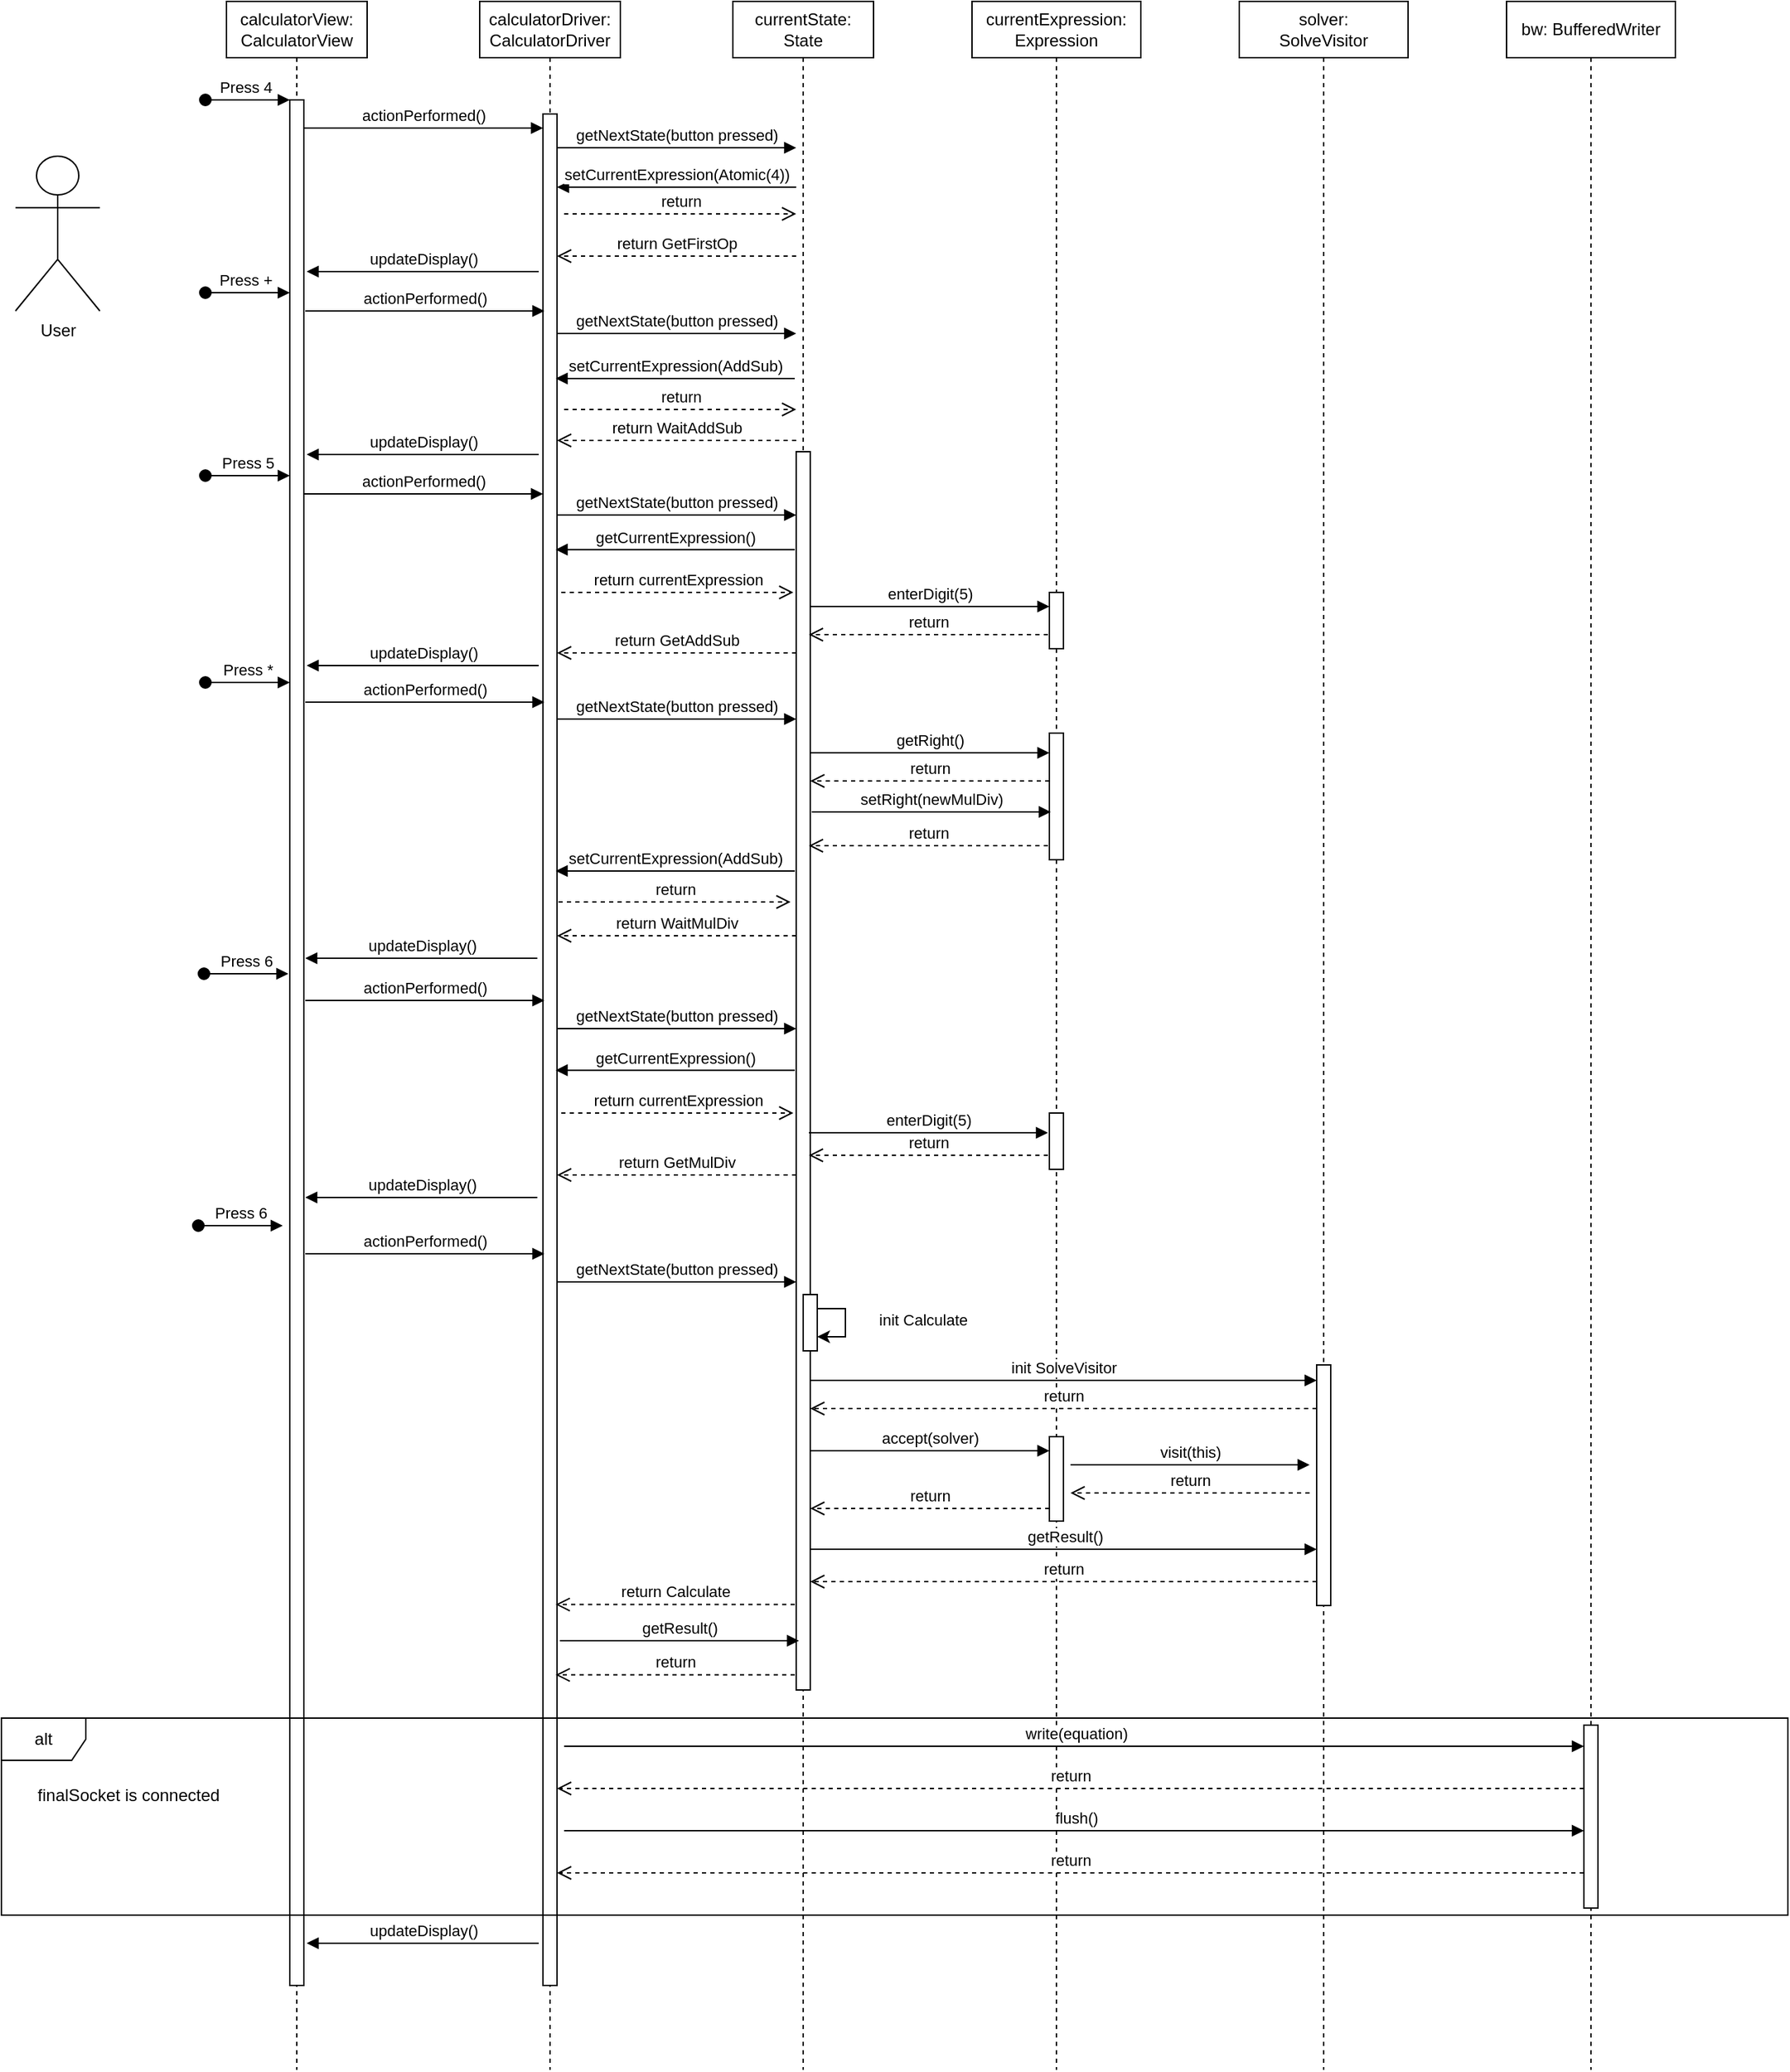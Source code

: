 <mxfile version="24.7.17">
  <diagram name="Page-1" id="2YBvvXClWsGukQMizWep">
    <mxGraphModel dx="3165" dy="1619" grid="0" gridSize="10" guides="1" tooltips="1" connect="1" arrows="1" fold="1" page="0" pageScale="1" pageWidth="850" pageHeight="1100" math="0" shadow="0">
      <root>
        <mxCell id="0" />
        <mxCell id="1" parent="0" />
        <mxCell id="aM9ryv3xv72pqoxQDRHE-1" value="calculatorView: CalculatorView" style="shape=umlLifeline;perimeter=lifelinePerimeter;whiteSpace=wrap;html=1;container=0;dropTarget=0;collapsible=0;recursiveResize=0;outlineConnect=0;portConstraint=eastwest;newEdgeStyle={&quot;edgeStyle&quot;:&quot;elbowEdgeStyle&quot;,&quot;elbow&quot;:&quot;vertical&quot;,&quot;curved&quot;:0,&quot;rounded&quot;:0};" parent="1" vertex="1">
          <mxGeometry x="40" y="40" width="100" height="1470" as="geometry" />
        </mxCell>
        <mxCell id="aM9ryv3xv72pqoxQDRHE-2" value="" style="html=1;points=[];perimeter=orthogonalPerimeter;outlineConnect=0;targetShapes=umlLifeline;portConstraint=eastwest;newEdgeStyle={&quot;edgeStyle&quot;:&quot;elbowEdgeStyle&quot;,&quot;elbow&quot;:&quot;vertical&quot;,&quot;curved&quot;:0,&quot;rounded&quot;:0};" parent="aM9ryv3xv72pqoxQDRHE-1" vertex="1">
          <mxGeometry x="45" y="70" width="10" height="1340" as="geometry" />
        </mxCell>
        <mxCell id="aM9ryv3xv72pqoxQDRHE-3" value="Press 4&amp;nbsp;" style="html=1;verticalAlign=bottom;startArrow=oval;endArrow=block;startSize=8;edgeStyle=elbowEdgeStyle;elbow=vertical;curved=0;rounded=0;" parent="aM9ryv3xv72pqoxQDRHE-1" target="aM9ryv3xv72pqoxQDRHE-2" edge="1">
          <mxGeometry relative="1" as="geometry">
            <mxPoint x="-15" y="70" as="sourcePoint" />
          </mxGeometry>
        </mxCell>
        <mxCell id="aM9ryv3xv72pqoxQDRHE-5" value="calculatorDriver: CalculatorDriver" style="shape=umlLifeline;perimeter=lifelinePerimeter;whiteSpace=wrap;html=1;container=0;dropTarget=0;collapsible=0;recursiveResize=0;outlineConnect=0;portConstraint=eastwest;newEdgeStyle={&quot;edgeStyle&quot;:&quot;elbowEdgeStyle&quot;,&quot;elbow&quot;:&quot;vertical&quot;,&quot;curved&quot;:0,&quot;rounded&quot;:0};" parent="1" vertex="1">
          <mxGeometry x="220" y="40" width="100" height="1470" as="geometry" />
        </mxCell>
        <mxCell id="aM9ryv3xv72pqoxQDRHE-6" value="" style="html=1;points=[];perimeter=orthogonalPerimeter;outlineConnect=0;targetShapes=umlLifeline;portConstraint=eastwest;newEdgeStyle={&quot;edgeStyle&quot;:&quot;elbowEdgeStyle&quot;,&quot;elbow&quot;:&quot;vertical&quot;,&quot;curved&quot;:0,&quot;rounded&quot;:0};" parent="aM9ryv3xv72pqoxQDRHE-5" vertex="1">
          <mxGeometry x="45" y="80" width="10" height="1330" as="geometry" />
        </mxCell>
        <mxCell id="aM9ryv3xv72pqoxQDRHE-7" value="actionPerformed()" style="html=1;verticalAlign=bottom;endArrow=block;edgeStyle=elbowEdgeStyle;elbow=vertical;curved=0;rounded=0;" parent="1" source="aM9ryv3xv72pqoxQDRHE-2" target="aM9ryv3xv72pqoxQDRHE-6" edge="1">
          <mxGeometry relative="1" as="geometry">
            <mxPoint x="195" y="130" as="sourcePoint" />
            <Array as="points">
              <mxPoint x="190" y="130" />
            </Array>
          </mxGeometry>
        </mxCell>
        <mxCell id="aM9ryv3xv72pqoxQDRHE-9" value="updateDisplay()" style="html=1;verticalAlign=bottom;endArrow=block;edgeStyle=elbowEdgeStyle;elbow=vertical;curved=0;rounded=0;" parent="1" edge="1">
          <mxGeometry relative="1" as="geometry">
            <mxPoint x="262.0" y="232" as="sourcePoint" />
            <Array as="points">
              <mxPoint x="187" y="232" />
            </Array>
            <mxPoint x="97" y="232" as="targetPoint" />
          </mxGeometry>
        </mxCell>
        <mxCell id="qVZMZbQw3n8nsIhbzsBQ-1" value="User" style="shape=umlActor;verticalLabelPosition=bottom;verticalAlign=top;html=1;outlineConnect=0;" vertex="1" parent="1">
          <mxGeometry x="-110" y="150" width="60" height="110" as="geometry" />
        </mxCell>
        <mxCell id="qVZMZbQw3n8nsIhbzsBQ-3" value="currentState:&lt;br&gt;State" style="shape=umlLifeline;perimeter=lifelinePerimeter;whiteSpace=wrap;html=1;container=0;dropTarget=0;collapsible=0;recursiveResize=0;outlineConnect=0;portConstraint=eastwest;newEdgeStyle={&quot;edgeStyle&quot;:&quot;elbowEdgeStyle&quot;,&quot;elbow&quot;:&quot;vertical&quot;,&quot;curved&quot;:0,&quot;rounded&quot;:0};" vertex="1" parent="1">
          <mxGeometry x="400" y="40" width="100" height="1470" as="geometry" />
        </mxCell>
        <mxCell id="qVZMZbQw3n8nsIhbzsBQ-4" value="" style="html=1;points=[];perimeter=orthogonalPerimeter;outlineConnect=0;targetShapes=umlLifeline;portConstraint=eastwest;newEdgeStyle={&quot;edgeStyle&quot;:&quot;elbowEdgeStyle&quot;,&quot;elbow&quot;:&quot;vertical&quot;,&quot;curved&quot;:0,&quot;rounded&quot;:0};" vertex="1" parent="qVZMZbQw3n8nsIhbzsBQ-3">
          <mxGeometry x="45" y="320" width="10" height="880" as="geometry" />
        </mxCell>
        <mxCell id="qVZMZbQw3n8nsIhbzsBQ-71" value="" style="html=1;points=[];perimeter=orthogonalPerimeter;outlineConnect=0;targetShapes=umlLifeline;portConstraint=eastwest;newEdgeStyle={&quot;edgeStyle&quot;:&quot;elbowEdgeStyle&quot;,&quot;elbow&quot;:&quot;vertical&quot;,&quot;curved&quot;:0,&quot;rounded&quot;:0};" vertex="1" parent="qVZMZbQw3n8nsIhbzsBQ-3">
          <mxGeometry x="50" y="919" width="10" height="40" as="geometry" />
        </mxCell>
        <mxCell id="qVZMZbQw3n8nsIhbzsBQ-72" style="edgeStyle=elbowEdgeStyle;rounded=0;orthogonalLoop=1;jettySize=auto;html=1;elbow=vertical;curved=0;" edge="1" parent="qVZMZbQw3n8nsIhbzsBQ-3" source="qVZMZbQw3n8nsIhbzsBQ-71" target="qVZMZbQw3n8nsIhbzsBQ-71">
          <mxGeometry relative="1" as="geometry" />
        </mxCell>
        <mxCell id="qVZMZbQw3n8nsIhbzsBQ-5" value="getNextState(button pressed)" style="html=1;verticalAlign=bottom;endArrow=block;edgeStyle=elbowEdgeStyle;elbow=vertical;curved=0;rounded=0;" edge="1" parent="1">
          <mxGeometry x="-0.001" relative="1" as="geometry">
            <mxPoint x="275" y="144" as="sourcePoint" />
            <Array as="points">
              <mxPoint x="300" y="144" />
            </Array>
            <mxPoint x="445" y="144" as="targetPoint" />
            <mxPoint as="offset" />
          </mxGeometry>
        </mxCell>
        <mxCell id="qVZMZbQw3n8nsIhbzsBQ-6" value="return GetFirstOp" style="html=1;verticalAlign=bottom;endArrow=open;dashed=1;endSize=8;edgeStyle=elbowEdgeStyle;elbow=vertical;curved=0;rounded=0;" edge="1" parent="1">
          <mxGeometry relative="1" as="geometry">
            <mxPoint x="275" y="221" as="targetPoint" />
            <Array as="points">
              <mxPoint x="375" y="221" />
            </Array>
            <mxPoint x="445" y="221" as="sourcePoint" />
          </mxGeometry>
        </mxCell>
        <mxCell id="qVZMZbQw3n8nsIhbzsBQ-21" value="setCurrentExpression(Atomic(4))" style="html=1;verticalAlign=bottom;endArrow=block;edgeStyle=elbowEdgeStyle;elbow=vertical;curved=0;rounded=0;" edge="1" parent="1">
          <mxGeometry relative="1" as="geometry">
            <mxPoint x="445" y="172" as="sourcePoint" />
            <Array as="points">
              <mxPoint x="370" y="172" />
            </Array>
            <mxPoint x="275" y="172" as="targetPoint" />
          </mxGeometry>
        </mxCell>
        <mxCell id="qVZMZbQw3n8nsIhbzsBQ-22" value="Press +&amp;nbsp;" style="html=1;verticalAlign=bottom;startArrow=oval;endArrow=block;startSize=8;edgeStyle=elbowEdgeStyle;elbow=vertical;curved=0;rounded=0;" edge="1" parent="1">
          <mxGeometry relative="1" as="geometry">
            <mxPoint x="25" y="247" as="sourcePoint" />
            <mxPoint x="85" y="247" as="targetPoint" />
          </mxGeometry>
        </mxCell>
        <mxCell id="qVZMZbQw3n8nsIhbzsBQ-23" value="actionPerformed()" style="html=1;verticalAlign=bottom;endArrow=block;edgeStyle=elbowEdgeStyle;elbow=vertical;curved=0;rounded=0;" edge="1" parent="1">
          <mxGeometry relative="1" as="geometry">
            <mxPoint x="96" y="260" as="sourcePoint" />
            <Array as="points">
              <mxPoint x="191" y="260" />
            </Array>
            <mxPoint x="266" y="260" as="targetPoint" />
          </mxGeometry>
        </mxCell>
        <mxCell id="qVZMZbQw3n8nsIhbzsBQ-24" value="getNextState(button pressed)" style="html=1;verticalAlign=bottom;endArrow=block;edgeStyle=elbowEdgeStyle;elbow=vertical;curved=0;rounded=0;" edge="1" parent="1">
          <mxGeometry x="-0.001" relative="1" as="geometry">
            <mxPoint x="275" y="276" as="sourcePoint" />
            <Array as="points">
              <mxPoint x="300" y="276" />
            </Array>
            <mxPoint x="445" y="276" as="targetPoint" />
            <mxPoint as="offset" />
          </mxGeometry>
        </mxCell>
        <mxCell id="qVZMZbQw3n8nsIhbzsBQ-25" value="setCurrentExpression(AddSub)" style="html=1;verticalAlign=bottom;endArrow=block;edgeStyle=elbowEdgeStyle;elbow=vertical;curved=0;rounded=0;" edge="1" parent="1">
          <mxGeometry relative="1" as="geometry">
            <mxPoint x="444" y="308" as="sourcePoint" />
            <Array as="points">
              <mxPoint x="369" y="308" />
            </Array>
            <mxPoint x="274" y="308" as="targetPoint" />
          </mxGeometry>
        </mxCell>
        <mxCell id="qVZMZbQw3n8nsIhbzsBQ-26" value="return WaitAddSub" style="html=1;verticalAlign=bottom;endArrow=open;dashed=1;endSize=8;edgeStyle=elbowEdgeStyle;elbow=vertical;curved=0;rounded=0;" edge="1" parent="1">
          <mxGeometry relative="1" as="geometry">
            <mxPoint x="275" y="352" as="targetPoint" />
            <Array as="points">
              <mxPoint x="375" y="352" />
            </Array>
            <mxPoint x="445" y="352" as="sourcePoint" />
          </mxGeometry>
        </mxCell>
        <mxCell id="qVZMZbQw3n8nsIhbzsBQ-27" value="updateDisplay()" style="html=1;verticalAlign=bottom;endArrow=block;edgeStyle=elbowEdgeStyle;elbow=vertical;curved=0;rounded=0;" edge="1" parent="1">
          <mxGeometry relative="1" as="geometry">
            <mxPoint x="262.0" y="362" as="sourcePoint" />
            <Array as="points">
              <mxPoint x="187" y="362" />
            </Array>
            <mxPoint x="97" y="362" as="targetPoint" />
          </mxGeometry>
        </mxCell>
        <mxCell id="qVZMZbQw3n8nsIhbzsBQ-28" value="Press 5" style="html=1;verticalAlign=bottom;startArrow=oval;endArrow=block;startSize=8;edgeStyle=elbowEdgeStyle;elbow=horizontal;curved=0;rounded=0;" edge="1" parent="1">
          <mxGeometry relative="1" as="geometry">
            <mxPoint x="25" y="377" as="sourcePoint" />
            <mxPoint x="85" y="377" as="targetPoint" />
          </mxGeometry>
        </mxCell>
        <mxCell id="qVZMZbQw3n8nsIhbzsBQ-29" value="actionPerformed()" style="html=1;verticalAlign=bottom;endArrow=block;edgeStyle=elbowEdgeStyle;elbow=vertical;curved=0;rounded=0;" edge="1" parent="1">
          <mxGeometry relative="1" as="geometry">
            <mxPoint x="95" y="390" as="sourcePoint" />
            <Array as="points">
              <mxPoint x="190" y="390" />
            </Array>
            <mxPoint x="265" y="390" as="targetPoint" />
          </mxGeometry>
        </mxCell>
        <mxCell id="qVZMZbQw3n8nsIhbzsBQ-30" value="getNextState(button pressed)" style="html=1;verticalAlign=bottom;endArrow=block;edgeStyle=elbowEdgeStyle;elbow=vertical;curved=0;rounded=0;" edge="1" parent="1">
          <mxGeometry x="-0.001" relative="1" as="geometry">
            <mxPoint x="275" y="405" as="sourcePoint" />
            <Array as="points">
              <mxPoint x="300" y="405" />
            </Array>
            <mxPoint x="445" y="405" as="targetPoint" />
            <mxPoint as="offset" />
          </mxGeometry>
        </mxCell>
        <mxCell id="qVZMZbQw3n8nsIhbzsBQ-31" value="getCurrentExpression()" style="html=1;verticalAlign=bottom;endArrow=block;edgeStyle=elbowEdgeStyle;elbow=vertical;curved=0;rounded=0;" edge="1" parent="1">
          <mxGeometry relative="1" as="geometry">
            <mxPoint x="444" y="429.58" as="sourcePoint" />
            <Array as="points">
              <mxPoint x="369" y="429.58" />
            </Array>
            <mxPoint x="274" y="429.58" as="targetPoint" />
          </mxGeometry>
        </mxCell>
        <mxCell id="qVZMZbQw3n8nsIhbzsBQ-32" value="return GetAddSub" style="html=1;verticalAlign=bottom;endArrow=open;dashed=1;endSize=8;edgeStyle=elbowEdgeStyle;elbow=vertical;curved=0;rounded=0;" edge="1" parent="1">
          <mxGeometry relative="1" as="geometry">
            <mxPoint x="275" y="503" as="targetPoint" />
            <Array as="points">
              <mxPoint x="375" y="503" />
            </Array>
            <mxPoint x="445" y="503" as="sourcePoint" />
          </mxGeometry>
        </mxCell>
        <mxCell id="qVZMZbQw3n8nsIhbzsBQ-33" value="return currentExpression" style="html=1;verticalAlign=bottom;endArrow=open;dashed=1;endSize=8;edgeStyle=elbowEdgeStyle;elbow=vertical;curved=0;rounded=0;" edge="1" parent="1">
          <mxGeometry relative="1" as="geometry">
            <mxPoint x="443.0" y="460" as="targetPoint" />
            <Array as="points">
              <mxPoint x="358" y="460" />
            </Array>
            <mxPoint x="278" y="460" as="sourcePoint" />
          </mxGeometry>
        </mxCell>
        <mxCell id="qVZMZbQw3n8nsIhbzsBQ-34" value="currentExpression: Expression" style="shape=umlLifeline;perimeter=lifelinePerimeter;whiteSpace=wrap;html=1;container=0;dropTarget=0;collapsible=0;recursiveResize=0;outlineConnect=0;portConstraint=eastwest;newEdgeStyle={&quot;edgeStyle&quot;:&quot;elbowEdgeStyle&quot;,&quot;elbow&quot;:&quot;vertical&quot;,&quot;curved&quot;:0,&quot;rounded&quot;:0};" vertex="1" parent="1">
          <mxGeometry x="570" y="40" width="120" height="1470" as="geometry" />
        </mxCell>
        <mxCell id="qVZMZbQw3n8nsIhbzsBQ-35" value="" style="html=1;points=[];perimeter=orthogonalPerimeter;outlineConnect=0;targetShapes=umlLifeline;portConstraint=eastwest;newEdgeStyle={&quot;edgeStyle&quot;:&quot;elbowEdgeStyle&quot;,&quot;elbow&quot;:&quot;vertical&quot;,&quot;curved&quot;:0,&quot;rounded&quot;:0};" vertex="1" parent="qVZMZbQw3n8nsIhbzsBQ-34">
          <mxGeometry x="55" y="420" width="10" height="40" as="geometry" />
        </mxCell>
        <mxCell id="qVZMZbQw3n8nsIhbzsBQ-43" value="" style="html=1;points=[];perimeter=orthogonalPerimeter;outlineConnect=0;targetShapes=umlLifeline;portConstraint=eastwest;newEdgeStyle={&quot;edgeStyle&quot;:&quot;elbowEdgeStyle&quot;,&quot;elbow&quot;:&quot;vertical&quot;,&quot;curved&quot;:0,&quot;rounded&quot;:0};" vertex="1" parent="qVZMZbQw3n8nsIhbzsBQ-34">
          <mxGeometry x="55" y="520" width="10" height="90" as="geometry" />
        </mxCell>
        <mxCell id="qVZMZbQw3n8nsIhbzsBQ-59" value="" style="html=1;points=[];perimeter=orthogonalPerimeter;outlineConnect=0;targetShapes=umlLifeline;portConstraint=eastwest;newEdgeStyle={&quot;edgeStyle&quot;:&quot;elbowEdgeStyle&quot;,&quot;elbow&quot;:&quot;vertical&quot;,&quot;curved&quot;:0,&quot;rounded&quot;:0};" vertex="1" parent="qVZMZbQw3n8nsIhbzsBQ-34">
          <mxGeometry x="55" y="790" width="10" height="40" as="geometry" />
        </mxCell>
        <mxCell id="qVZMZbQw3n8nsIhbzsBQ-80" value="" style="html=1;points=[];perimeter=orthogonalPerimeter;outlineConnect=0;targetShapes=umlLifeline;portConstraint=eastwest;newEdgeStyle={&quot;edgeStyle&quot;:&quot;elbowEdgeStyle&quot;,&quot;elbow&quot;:&quot;vertical&quot;,&quot;curved&quot;:0,&quot;rounded&quot;:0};" vertex="1" parent="qVZMZbQw3n8nsIhbzsBQ-34">
          <mxGeometry x="55" y="1020" width="10" height="60" as="geometry" />
        </mxCell>
        <mxCell id="qVZMZbQw3n8nsIhbzsBQ-36" value="enterDigit(5)" style="html=1;verticalAlign=bottom;endArrow=block;edgeStyle=elbowEdgeStyle;elbow=vertical;curved=0;rounded=0;" edge="1" parent="1">
          <mxGeometry x="-0.001" relative="1" as="geometry">
            <mxPoint x="455" y="470" as="sourcePoint" />
            <Array as="points">
              <mxPoint x="480" y="470" />
            </Array>
            <mxPoint x="625" y="470" as="targetPoint" />
            <mxPoint as="offset" />
          </mxGeometry>
        </mxCell>
        <mxCell id="qVZMZbQw3n8nsIhbzsBQ-38" value="updateDisplay()" style="html=1;verticalAlign=bottom;endArrow=block;edgeStyle=elbowEdgeStyle;elbow=vertical;curved=0;rounded=0;" edge="1" parent="1">
          <mxGeometry relative="1" as="geometry">
            <mxPoint x="262.0" y="512" as="sourcePoint" />
            <Array as="points">
              <mxPoint x="187" y="512" />
            </Array>
            <mxPoint x="97" y="512" as="targetPoint" />
          </mxGeometry>
        </mxCell>
        <mxCell id="qVZMZbQw3n8nsIhbzsBQ-39" value="Press *" style="html=1;verticalAlign=bottom;startArrow=oval;endArrow=block;startSize=8;edgeStyle=elbowEdgeStyle;elbow=horizontal;curved=0;rounded=0;" edge="1" parent="1">
          <mxGeometry relative="1" as="geometry">
            <mxPoint x="25" y="524" as="sourcePoint" />
            <mxPoint x="85" y="524" as="targetPoint" />
          </mxGeometry>
        </mxCell>
        <mxCell id="qVZMZbQw3n8nsIhbzsBQ-40" value="actionPerformed()" style="html=1;verticalAlign=bottom;endArrow=block;edgeStyle=elbowEdgeStyle;elbow=vertical;curved=0;rounded=0;" edge="1" parent="1">
          <mxGeometry relative="1" as="geometry">
            <mxPoint x="96" y="538" as="sourcePoint" />
            <Array as="points">
              <mxPoint x="191" y="538" />
            </Array>
            <mxPoint x="266" y="538" as="targetPoint" />
          </mxGeometry>
        </mxCell>
        <mxCell id="qVZMZbQw3n8nsIhbzsBQ-41" value="getNextState(button pressed)" style="html=1;verticalAlign=bottom;endArrow=block;edgeStyle=elbowEdgeStyle;elbow=vertical;curved=0;rounded=0;" edge="1" parent="1">
          <mxGeometry x="-0.001" relative="1" as="geometry">
            <mxPoint x="275" y="550" as="sourcePoint" />
            <Array as="points">
              <mxPoint x="300" y="550" />
            </Array>
            <mxPoint x="445" y="550" as="targetPoint" />
            <mxPoint as="offset" />
          </mxGeometry>
        </mxCell>
        <mxCell id="qVZMZbQw3n8nsIhbzsBQ-42" value="setCurrentExpression(AddSub)" style="html=1;verticalAlign=bottom;endArrow=block;edgeStyle=elbowEdgeStyle;elbow=vertical;curved=0;rounded=0;" edge="1" parent="1">
          <mxGeometry relative="1" as="geometry">
            <mxPoint x="444" y="658" as="sourcePoint" />
            <Array as="points">
              <mxPoint x="369" y="658" />
            </Array>
            <mxPoint x="274" y="658" as="targetPoint" />
          </mxGeometry>
        </mxCell>
        <mxCell id="qVZMZbQw3n8nsIhbzsBQ-44" value="getRight()" style="html=1;verticalAlign=bottom;endArrow=block;edgeStyle=elbowEdgeStyle;elbow=vertical;curved=0;rounded=0;" edge="1" parent="1">
          <mxGeometry x="-0.001" relative="1" as="geometry">
            <mxPoint x="455" y="574" as="sourcePoint" />
            <Array as="points">
              <mxPoint x="480" y="574" />
            </Array>
            <mxPoint x="625" y="574" as="targetPoint" />
            <mxPoint as="offset" />
          </mxGeometry>
        </mxCell>
        <mxCell id="qVZMZbQw3n8nsIhbzsBQ-45" value="return" style="html=1;verticalAlign=bottom;endArrow=open;dashed=1;endSize=8;edgeStyle=elbowEdgeStyle;elbow=vertical;curved=0;rounded=0;" edge="1" parent="1">
          <mxGeometry relative="1" as="geometry">
            <mxPoint x="455" y="594" as="targetPoint" />
            <Array as="points">
              <mxPoint x="555" y="594" />
            </Array>
            <mxPoint x="625" y="594" as="sourcePoint" />
          </mxGeometry>
        </mxCell>
        <mxCell id="qVZMZbQw3n8nsIhbzsBQ-46" value="setRight(newMulDiv)" style="html=1;verticalAlign=bottom;endArrow=block;edgeStyle=elbowEdgeStyle;elbow=vertical;curved=0;rounded=0;" edge="1" parent="1">
          <mxGeometry x="-0.001" relative="1" as="geometry">
            <mxPoint x="456" y="616" as="sourcePoint" />
            <Array as="points">
              <mxPoint x="481" y="616" />
            </Array>
            <mxPoint x="626" y="616" as="targetPoint" />
            <mxPoint as="offset" />
          </mxGeometry>
        </mxCell>
        <mxCell id="qVZMZbQw3n8nsIhbzsBQ-47" value="return" style="html=1;verticalAlign=bottom;endArrow=open;dashed=1;endSize=8;edgeStyle=elbowEdgeStyle;elbow=vertical;curved=0;rounded=0;" edge="1" parent="1">
          <mxGeometry relative="1" as="geometry">
            <mxPoint x="454" y="640" as="targetPoint" />
            <Array as="points">
              <mxPoint x="554" y="640" />
            </Array>
            <mxPoint x="624" y="640" as="sourcePoint" />
          </mxGeometry>
        </mxCell>
        <mxCell id="qVZMZbQw3n8nsIhbzsBQ-48" value="return" style="html=1;verticalAlign=bottom;endArrow=open;dashed=1;endSize=8;edgeStyle=elbowEdgeStyle;elbow=vertical;curved=0;rounded=0;" edge="1" parent="1">
          <mxGeometry relative="1" as="geometry">
            <mxPoint x="441.0" y="680" as="targetPoint" />
            <Array as="points">
              <mxPoint x="356" y="680" />
            </Array>
            <mxPoint x="276" y="680" as="sourcePoint" />
          </mxGeometry>
        </mxCell>
        <mxCell id="qVZMZbQw3n8nsIhbzsBQ-49" value="return WaitMulDiv" style="html=1;verticalAlign=bottom;endArrow=open;dashed=1;endSize=8;edgeStyle=elbowEdgeStyle;elbow=vertical;curved=0;rounded=0;" edge="1" parent="1">
          <mxGeometry relative="1" as="geometry">
            <mxPoint x="275" y="704" as="targetPoint" />
            <Array as="points">
              <mxPoint x="375" y="704" />
            </Array>
            <mxPoint x="445" y="704" as="sourcePoint" />
          </mxGeometry>
        </mxCell>
        <mxCell id="qVZMZbQw3n8nsIhbzsBQ-50" value="return" style="html=1;verticalAlign=bottom;endArrow=open;dashed=1;endSize=8;edgeStyle=elbowEdgeStyle;elbow=vertical;curved=0;rounded=0;" edge="1" parent="1">
          <mxGeometry relative="1" as="geometry">
            <mxPoint x="445.0" y="330" as="targetPoint" />
            <Array as="points">
              <mxPoint x="360" y="330" />
            </Array>
            <mxPoint x="280" y="330" as="sourcePoint" />
          </mxGeometry>
        </mxCell>
        <mxCell id="qVZMZbQw3n8nsIhbzsBQ-51" value="return" style="html=1;verticalAlign=bottom;endArrow=open;dashed=1;endSize=8;edgeStyle=elbowEdgeStyle;elbow=vertical;curved=0;rounded=0;" edge="1" parent="1">
          <mxGeometry relative="1" as="geometry">
            <mxPoint x="445.0" y="191" as="targetPoint" />
            <Array as="points">
              <mxPoint x="360" y="191" />
            </Array>
            <mxPoint x="280" y="191" as="sourcePoint" />
          </mxGeometry>
        </mxCell>
        <mxCell id="qVZMZbQw3n8nsIhbzsBQ-52" value="updateDisplay()" style="html=1;verticalAlign=bottom;endArrow=block;edgeStyle=elbowEdgeStyle;elbow=vertical;curved=0;rounded=0;" edge="1" parent="1">
          <mxGeometry relative="1" as="geometry">
            <mxPoint x="261.0" y="720" as="sourcePoint" />
            <Array as="points">
              <mxPoint x="186" y="720" />
            </Array>
            <mxPoint x="96" y="720" as="targetPoint" />
          </mxGeometry>
        </mxCell>
        <mxCell id="qVZMZbQw3n8nsIhbzsBQ-53" value="Press 6" style="html=1;verticalAlign=bottom;startArrow=oval;endArrow=block;startSize=8;edgeStyle=elbowEdgeStyle;elbow=horizontal;curved=0;rounded=0;" edge="1" parent="1">
          <mxGeometry relative="1" as="geometry">
            <mxPoint x="24" y="731" as="sourcePoint" />
            <mxPoint x="84" y="731" as="targetPoint" />
          </mxGeometry>
        </mxCell>
        <mxCell id="qVZMZbQw3n8nsIhbzsBQ-54" value="actionPerformed()" style="html=1;verticalAlign=bottom;endArrow=block;edgeStyle=elbowEdgeStyle;elbow=vertical;curved=0;rounded=0;" edge="1" parent="1">
          <mxGeometry relative="1" as="geometry">
            <mxPoint x="96" y="750" as="sourcePoint" />
            <Array as="points">
              <mxPoint x="191" y="750" />
            </Array>
            <mxPoint x="266" y="750" as="targetPoint" />
          </mxGeometry>
        </mxCell>
        <mxCell id="qVZMZbQw3n8nsIhbzsBQ-55" value="getNextState(button pressed)" style="html=1;verticalAlign=bottom;endArrow=block;edgeStyle=elbowEdgeStyle;elbow=vertical;curved=0;rounded=0;" edge="1" parent="1">
          <mxGeometry x="-0.001" relative="1" as="geometry">
            <mxPoint x="275" y="770" as="sourcePoint" />
            <Array as="points">
              <mxPoint x="300" y="770" />
            </Array>
            <mxPoint x="445" y="770" as="targetPoint" />
            <mxPoint as="offset" />
          </mxGeometry>
        </mxCell>
        <mxCell id="qVZMZbQw3n8nsIhbzsBQ-56" value="getCurrentExpression()" style="html=1;verticalAlign=bottom;endArrow=block;edgeStyle=elbowEdgeStyle;elbow=vertical;curved=0;rounded=0;" edge="1" parent="1">
          <mxGeometry relative="1" as="geometry">
            <mxPoint x="444" y="799.58" as="sourcePoint" />
            <Array as="points">
              <mxPoint x="369" y="799.58" />
            </Array>
            <mxPoint x="274" y="799.58" as="targetPoint" />
          </mxGeometry>
        </mxCell>
        <mxCell id="qVZMZbQw3n8nsIhbzsBQ-57" value="return currentExpression" style="html=1;verticalAlign=bottom;endArrow=open;dashed=1;endSize=8;edgeStyle=elbowEdgeStyle;elbow=vertical;curved=0;rounded=0;" edge="1" parent="1">
          <mxGeometry relative="1" as="geometry">
            <mxPoint x="443.0" y="830" as="targetPoint" />
            <Array as="points">
              <mxPoint x="358" y="830" />
            </Array>
            <mxPoint x="278" y="830" as="sourcePoint" />
          </mxGeometry>
        </mxCell>
        <mxCell id="qVZMZbQw3n8nsIhbzsBQ-58" value="enterDigit(5)" style="html=1;verticalAlign=bottom;endArrow=block;edgeStyle=elbowEdgeStyle;elbow=vertical;curved=0;rounded=0;" edge="1" parent="1">
          <mxGeometry x="0.002" relative="1" as="geometry">
            <mxPoint x="454" y="844" as="sourcePoint" />
            <Array as="points">
              <mxPoint x="479" y="844" />
            </Array>
            <mxPoint x="624" y="844" as="targetPoint" />
            <mxPoint as="offset" />
          </mxGeometry>
        </mxCell>
        <mxCell id="qVZMZbQw3n8nsIhbzsBQ-60" value="return" style="html=1;verticalAlign=bottom;endArrow=open;dashed=1;endSize=8;edgeStyle=elbowEdgeStyle;elbow=vertical;curved=0;rounded=0;" edge="1" parent="1">
          <mxGeometry relative="1" as="geometry">
            <mxPoint x="454" y="490" as="targetPoint" />
            <Array as="points">
              <mxPoint x="554" y="490" />
            </Array>
            <mxPoint x="624" y="490" as="sourcePoint" />
          </mxGeometry>
        </mxCell>
        <mxCell id="qVZMZbQw3n8nsIhbzsBQ-61" value="return" style="html=1;verticalAlign=bottom;endArrow=open;dashed=1;endSize=8;edgeStyle=elbowEdgeStyle;elbow=vertical;curved=0;rounded=0;" edge="1" parent="1">
          <mxGeometry x="0.002" relative="1" as="geometry">
            <mxPoint x="454" y="860" as="targetPoint" />
            <Array as="points">
              <mxPoint x="554" y="860" />
            </Array>
            <mxPoint x="624" y="860" as="sourcePoint" />
            <mxPoint as="offset" />
          </mxGeometry>
        </mxCell>
        <mxCell id="qVZMZbQw3n8nsIhbzsBQ-62" value="return GetMulDiv" style="html=1;verticalAlign=bottom;endArrow=open;dashed=1;endSize=8;edgeStyle=elbowEdgeStyle;elbow=vertical;curved=0;rounded=0;" edge="1" parent="1">
          <mxGeometry relative="1" as="geometry">
            <mxPoint x="275" y="874" as="targetPoint" />
            <Array as="points">
              <mxPoint x="375" y="874" />
            </Array>
            <mxPoint x="445" y="874" as="sourcePoint" />
          </mxGeometry>
        </mxCell>
        <mxCell id="qVZMZbQw3n8nsIhbzsBQ-63" value="updateDisplay()" style="html=1;verticalAlign=bottom;endArrow=block;edgeStyle=elbowEdgeStyle;elbow=vertical;curved=0;rounded=0;" edge="1" parent="1">
          <mxGeometry relative="1" as="geometry">
            <mxPoint x="261.0" y="890" as="sourcePoint" />
            <Array as="points">
              <mxPoint x="186" y="890" />
            </Array>
            <mxPoint x="96" y="890" as="targetPoint" />
          </mxGeometry>
        </mxCell>
        <mxCell id="qVZMZbQw3n8nsIhbzsBQ-64" value="Press 6" style="html=1;verticalAlign=bottom;startArrow=oval;endArrow=block;startSize=8;edgeStyle=elbowEdgeStyle;elbow=horizontal;curved=0;rounded=0;" edge="1" parent="1">
          <mxGeometry relative="1" as="geometry">
            <mxPoint x="20" y="910" as="sourcePoint" />
            <mxPoint x="80" y="910" as="targetPoint" />
          </mxGeometry>
        </mxCell>
        <mxCell id="qVZMZbQw3n8nsIhbzsBQ-65" value="actionPerformed()" style="html=1;verticalAlign=bottom;endArrow=block;edgeStyle=elbowEdgeStyle;elbow=vertical;curved=0;rounded=0;" edge="1" parent="1">
          <mxGeometry relative="1" as="geometry">
            <mxPoint x="96" y="930" as="sourcePoint" />
            <Array as="points">
              <mxPoint x="191" y="930" />
            </Array>
            <mxPoint x="266" y="930" as="targetPoint" />
          </mxGeometry>
        </mxCell>
        <mxCell id="qVZMZbQw3n8nsIhbzsBQ-66" value="getNextState(button pressed)" style="html=1;verticalAlign=bottom;endArrow=block;edgeStyle=elbowEdgeStyle;elbow=vertical;curved=0;rounded=0;" edge="1" parent="1">
          <mxGeometry x="-0.001" relative="1" as="geometry">
            <mxPoint x="275" y="950" as="sourcePoint" />
            <Array as="points">
              <mxPoint x="300" y="950" />
            </Array>
            <mxPoint x="445" y="950" as="targetPoint" />
            <mxPoint as="offset" />
          </mxGeometry>
        </mxCell>
        <mxCell id="qVZMZbQw3n8nsIhbzsBQ-73" value="&lt;span style=&quot;font-size: 11px;&quot;&gt;init Calculate&lt;/span&gt;" style="text;html=1;align=center;verticalAlign=middle;resizable=0;points=[];autosize=1;strokeColor=none;fillColor=none;" vertex="1" parent="1">
          <mxGeometry x="490" y="962" width="90" height="30" as="geometry" />
        </mxCell>
        <mxCell id="qVZMZbQw3n8nsIhbzsBQ-74" value="solver:&lt;br&gt;SolveVisitor" style="shape=umlLifeline;perimeter=lifelinePerimeter;whiteSpace=wrap;html=1;container=0;dropTarget=0;collapsible=0;recursiveResize=0;outlineConnect=0;portConstraint=eastwest;newEdgeStyle={&quot;edgeStyle&quot;:&quot;elbowEdgeStyle&quot;,&quot;elbow&quot;:&quot;vertical&quot;,&quot;curved&quot;:0,&quot;rounded&quot;:0};" vertex="1" parent="1">
          <mxGeometry x="760" y="40" width="120" height="1470" as="geometry" />
        </mxCell>
        <mxCell id="qVZMZbQw3n8nsIhbzsBQ-77" value="" style="html=1;points=[];perimeter=orthogonalPerimeter;outlineConnect=0;targetShapes=umlLifeline;portConstraint=eastwest;newEdgeStyle={&quot;edgeStyle&quot;:&quot;elbowEdgeStyle&quot;,&quot;elbow&quot;:&quot;vertical&quot;,&quot;curved&quot;:0,&quot;rounded&quot;:0};" vertex="1" parent="qVZMZbQw3n8nsIhbzsBQ-74">
          <mxGeometry x="55" y="969" width="10" height="171" as="geometry" />
        </mxCell>
        <mxCell id="qVZMZbQw3n8nsIhbzsBQ-78" value="init SolveVisitor" style="html=1;verticalAlign=bottom;endArrow=block;edgeStyle=elbowEdgeStyle;elbow=vertical;curved=0;rounded=0;" edge="1" parent="1" source="qVZMZbQw3n8nsIhbzsBQ-4" target="qVZMZbQw3n8nsIhbzsBQ-77">
          <mxGeometry relative="1" as="geometry">
            <mxPoint x="480" y="1020" as="sourcePoint" />
            <Array as="points">
              <mxPoint x="575" y="1020" />
            </Array>
            <mxPoint x="650" y="1020" as="targetPoint" />
          </mxGeometry>
        </mxCell>
        <mxCell id="qVZMZbQw3n8nsIhbzsBQ-79" value="return" style="html=1;verticalAlign=bottom;endArrow=open;dashed=1;endSize=8;edgeStyle=elbowEdgeStyle;elbow=vertical;curved=0;rounded=0;" edge="1" parent="1" source="qVZMZbQw3n8nsIhbzsBQ-77" target="qVZMZbQw3n8nsIhbzsBQ-4">
          <mxGeometry x="0.002" relative="1" as="geometry">
            <mxPoint x="610" y="1040" as="targetPoint" />
            <Array as="points">
              <mxPoint x="710" y="1040" />
            </Array>
            <mxPoint x="780" y="1040" as="sourcePoint" />
            <mxPoint as="offset" />
          </mxGeometry>
        </mxCell>
        <mxCell id="qVZMZbQw3n8nsIhbzsBQ-81" value="accept(solver)" style="html=1;verticalAlign=bottom;endArrow=block;edgeStyle=elbowEdgeStyle;elbow=vertical;curved=0;rounded=0;" edge="1" parent="1" source="qVZMZbQw3n8nsIhbzsBQ-4" target="qVZMZbQw3n8nsIhbzsBQ-80">
          <mxGeometry x="0.002" relative="1" as="geometry">
            <mxPoint x="460" y="1070" as="sourcePoint" />
            <Array as="points">
              <mxPoint x="485" y="1070" />
            </Array>
            <mxPoint x="610" y="1070" as="targetPoint" />
            <mxPoint as="offset" />
          </mxGeometry>
        </mxCell>
        <mxCell id="qVZMZbQw3n8nsIhbzsBQ-82" value="visit(this)" style="html=1;verticalAlign=bottom;endArrow=block;edgeStyle=elbowEdgeStyle;elbow=vertical;curved=0;rounded=0;" edge="1" parent="1">
          <mxGeometry x="0.002" relative="1" as="geometry">
            <mxPoint x="640" y="1080" as="sourcePoint" />
            <Array as="points">
              <mxPoint x="670" y="1080" />
            </Array>
            <mxPoint x="810" y="1080" as="targetPoint" />
            <mxPoint as="offset" />
          </mxGeometry>
        </mxCell>
        <mxCell id="qVZMZbQw3n8nsIhbzsBQ-83" value="return" style="html=1;verticalAlign=bottom;endArrow=open;dashed=1;endSize=8;edgeStyle=elbowEdgeStyle;elbow=vertical;curved=0;rounded=0;" edge="1" parent="1">
          <mxGeometry x="0.002" relative="1" as="geometry">
            <mxPoint x="640" y="1100" as="targetPoint" />
            <Array as="points">
              <mxPoint x="740" y="1100" />
            </Array>
            <mxPoint x="810" y="1100" as="sourcePoint" />
            <mxPoint as="offset" />
          </mxGeometry>
        </mxCell>
        <mxCell id="qVZMZbQw3n8nsIhbzsBQ-84" value="return" style="html=1;verticalAlign=bottom;endArrow=open;dashed=1;endSize=8;edgeStyle=elbowEdgeStyle;elbow=vertical;curved=0;rounded=0;" edge="1" parent="1">
          <mxGeometry x="0.002" relative="1" as="geometry">
            <mxPoint x="455" y="1111" as="targetPoint" />
            <Array as="points">
              <mxPoint x="555" y="1111" />
            </Array>
            <mxPoint x="625" y="1111" as="sourcePoint" />
            <mxPoint as="offset" />
          </mxGeometry>
        </mxCell>
        <mxCell id="qVZMZbQw3n8nsIhbzsBQ-85" value="getResult()" style="html=1;verticalAlign=bottom;endArrow=block;edgeStyle=elbowEdgeStyle;elbow=vertical;curved=0;rounded=0;" edge="1" parent="1" source="qVZMZbQw3n8nsIhbzsBQ-4" target="qVZMZbQw3n8nsIhbzsBQ-77">
          <mxGeometry x="0.002" relative="1" as="geometry">
            <mxPoint x="460" y="1140" as="sourcePoint" />
            <Array as="points">
              <mxPoint x="490" y="1140" />
            </Array>
            <mxPoint x="630" y="1140" as="targetPoint" />
            <mxPoint as="offset" />
          </mxGeometry>
        </mxCell>
        <mxCell id="qVZMZbQw3n8nsIhbzsBQ-87" value="return" style="html=1;verticalAlign=bottom;endArrow=open;dashed=1;endSize=8;edgeStyle=elbowEdgeStyle;elbow=vertical;curved=0;rounded=0;" edge="1" parent="1">
          <mxGeometry x="0.002" relative="1" as="geometry">
            <mxPoint x="455" y="1163" as="targetPoint" />
            <Array as="points">
              <mxPoint x="710" y="1163" />
            </Array>
            <mxPoint x="815" y="1163" as="sourcePoint" />
            <mxPoint as="offset" />
          </mxGeometry>
        </mxCell>
        <mxCell id="qVZMZbQw3n8nsIhbzsBQ-88" value="return Calculate" style="html=1;verticalAlign=bottom;endArrow=open;dashed=1;endSize=8;edgeStyle=elbowEdgeStyle;elbow=vertical;curved=0;rounded=0;" edge="1" parent="1">
          <mxGeometry relative="1" as="geometry">
            <mxPoint x="274" y="1179.26" as="targetPoint" />
            <Array as="points">
              <mxPoint x="374" y="1179.26" />
            </Array>
            <mxPoint x="444" y="1179.26" as="sourcePoint" />
          </mxGeometry>
        </mxCell>
        <mxCell id="qVZMZbQw3n8nsIhbzsBQ-89" value="bw: BufferedWriter" style="shape=umlLifeline;perimeter=lifelinePerimeter;whiteSpace=wrap;html=1;container=0;dropTarget=0;collapsible=0;recursiveResize=0;outlineConnect=0;portConstraint=eastwest;newEdgeStyle={&quot;edgeStyle&quot;:&quot;elbowEdgeStyle&quot;,&quot;elbow&quot;:&quot;vertical&quot;,&quot;curved&quot;:0,&quot;rounded&quot;:0};" vertex="1" parent="1">
          <mxGeometry x="950" y="40" width="120" height="1470" as="geometry" />
        </mxCell>
        <mxCell id="qVZMZbQw3n8nsIhbzsBQ-90" value="" style="html=1;points=[];perimeter=orthogonalPerimeter;outlineConnect=0;targetShapes=umlLifeline;portConstraint=eastwest;newEdgeStyle={&quot;edgeStyle&quot;:&quot;elbowEdgeStyle&quot;,&quot;elbow&quot;:&quot;vertical&quot;,&quot;curved&quot;:0,&quot;rounded&quot;:0};" vertex="1" parent="qVZMZbQw3n8nsIhbzsBQ-89">
          <mxGeometry x="55" y="1225" width="10" height="130" as="geometry" />
        </mxCell>
        <mxCell id="qVZMZbQw3n8nsIhbzsBQ-91" value="write(equation)" style="html=1;verticalAlign=bottom;endArrow=block;edgeStyle=elbowEdgeStyle;elbow=vertical;curved=0;rounded=0;" edge="1" parent="1">
          <mxGeometry x="0.003" relative="1" as="geometry">
            <mxPoint x="280" y="1280" as="sourcePoint" />
            <Array as="points">
              <mxPoint x="305" y="1280" />
            </Array>
            <mxPoint x="1005" y="1280" as="targetPoint" />
            <mxPoint as="offset" />
          </mxGeometry>
        </mxCell>
        <mxCell id="qVZMZbQw3n8nsIhbzsBQ-92" value="return" style="html=1;verticalAlign=bottom;endArrow=open;dashed=1;endSize=8;edgeStyle=elbowEdgeStyle;elbow=vertical;curved=0;rounded=0;" edge="1" parent="1">
          <mxGeometry x="0.002" relative="1" as="geometry">
            <mxPoint x="275" y="1310" as="targetPoint" />
            <Array as="points">
              <mxPoint x="720" y="1310" />
            </Array>
            <mxPoint x="1005" y="1310" as="sourcePoint" />
            <mxPoint as="offset" />
          </mxGeometry>
        </mxCell>
        <mxCell id="qVZMZbQw3n8nsIhbzsBQ-93" value="flush()" style="html=1;verticalAlign=bottom;endArrow=block;edgeStyle=elbowEdgeStyle;elbow=vertical;curved=0;rounded=0;" edge="1" parent="1">
          <mxGeometry x="0.003" relative="1" as="geometry">
            <mxPoint x="280" y="1340" as="sourcePoint" />
            <Array as="points">
              <mxPoint x="305" y="1340" />
            </Array>
            <mxPoint x="1005" y="1340" as="targetPoint" />
            <mxPoint as="offset" />
          </mxGeometry>
        </mxCell>
        <mxCell id="qVZMZbQw3n8nsIhbzsBQ-94" value="return" style="html=1;verticalAlign=bottom;endArrow=open;dashed=1;endSize=8;edgeStyle=elbowEdgeStyle;elbow=vertical;curved=0;rounded=0;" edge="1" parent="1">
          <mxGeometry x="0.002" relative="1" as="geometry">
            <mxPoint x="275" y="1370" as="targetPoint" />
            <Array as="points">
              <mxPoint x="720" y="1370" />
            </Array>
            <mxPoint x="1005" y="1370" as="sourcePoint" />
            <mxPoint as="offset" />
          </mxGeometry>
        </mxCell>
        <mxCell id="qVZMZbQw3n8nsIhbzsBQ-95" value="alt" style="shape=umlFrame;whiteSpace=wrap;html=1;pointerEvents=0;" vertex="1" parent="1">
          <mxGeometry x="-120" y="1260" width="1270" height="140" as="geometry" />
        </mxCell>
        <mxCell id="qVZMZbQw3n8nsIhbzsBQ-96" value="finalSocket is connected" style="text;html=1;align=center;verticalAlign=middle;resizable=0;points=[];autosize=1;strokeColor=none;fillColor=none;" vertex="1" parent="1">
          <mxGeometry x="-105" y="1300" width="150" height="30" as="geometry" />
        </mxCell>
        <mxCell id="qVZMZbQw3n8nsIhbzsBQ-97" value="getResult()" style="html=1;verticalAlign=bottom;endArrow=block;edgeStyle=elbowEdgeStyle;elbow=vertical;curved=0;rounded=0;" edge="1" parent="1">
          <mxGeometry x="0.002" relative="1" as="geometry">
            <mxPoint x="277" y="1205" as="sourcePoint" />
            <Array as="points">
              <mxPoint x="302" y="1205" />
            </Array>
            <mxPoint x="447" y="1205" as="targetPoint" />
            <mxPoint as="offset" />
          </mxGeometry>
        </mxCell>
        <mxCell id="qVZMZbQw3n8nsIhbzsBQ-98" value="return" style="html=1;verticalAlign=bottom;endArrow=open;dashed=1;endSize=8;edgeStyle=elbowEdgeStyle;elbow=vertical;curved=0;rounded=0;" edge="1" parent="1">
          <mxGeometry relative="1" as="geometry">
            <mxPoint x="274" y="1229.26" as="targetPoint" />
            <Array as="points">
              <mxPoint x="374" y="1229.26" />
            </Array>
            <mxPoint x="444" y="1229.26" as="sourcePoint" />
          </mxGeometry>
        </mxCell>
        <mxCell id="qVZMZbQw3n8nsIhbzsBQ-99" value="updateDisplay()" style="html=1;verticalAlign=bottom;endArrow=block;edgeStyle=elbowEdgeStyle;elbow=vertical;curved=0;rounded=0;" edge="1" parent="1">
          <mxGeometry relative="1" as="geometry">
            <mxPoint x="262.0" y="1420" as="sourcePoint" />
            <Array as="points">
              <mxPoint x="187" y="1420" />
            </Array>
            <mxPoint x="97" y="1420" as="targetPoint" />
          </mxGeometry>
        </mxCell>
      </root>
    </mxGraphModel>
  </diagram>
</mxfile>

